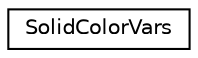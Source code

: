 digraph G
{
  edge [fontname="Helvetica",fontsize="10",labelfontname="Helvetica",labelfontsize="10"];
  node [fontname="Helvetica",fontsize="10",shape=record];
  rankdir=LR;
  Node1 [label="SolidColorVars",height=0.2,width=0.4,color="black", fillcolor="white", style="filled",URL="$d8/dfa/structSolidColorVars.html"];
}

